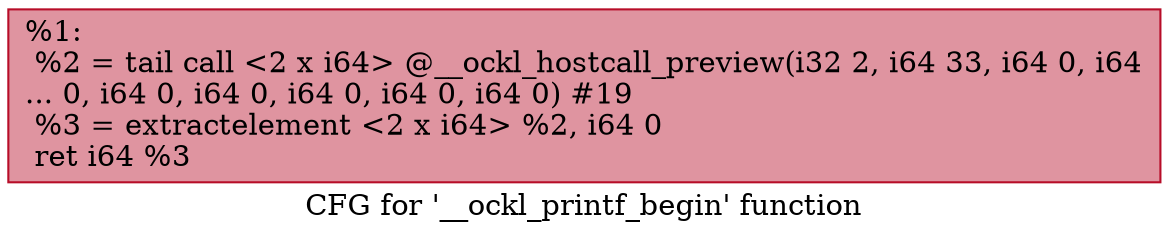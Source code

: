 digraph "CFG for '__ockl_printf_begin' function" {
	label="CFG for '__ockl_printf_begin' function";

	Node0x563aa6b7c610 [shape=record,color="#b70d28ff", style=filled, fillcolor="#b70d2870",label="{%1:\l  %2 = tail call \<2 x i64\> @__ockl_hostcall_preview(i32 2, i64 33, i64 0, i64\l... 0, i64 0, i64 0, i64 0, i64 0, i64 0) #19\l  %3 = extractelement \<2 x i64\> %2, i64 0\l  ret i64 %3\l}"];
}
